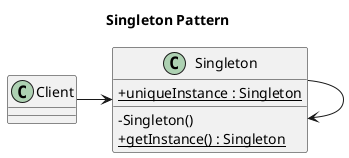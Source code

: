 @startuml
title Singleton Pattern

skinparam classAttributeIconSize 0

class Singleton{
 + {static} uniqueInstance : Singleton
 - Singleton()
 + {static} getInstance() : Singleton

}

Singleton --> Singleton
Client -> Singleton
@enduml